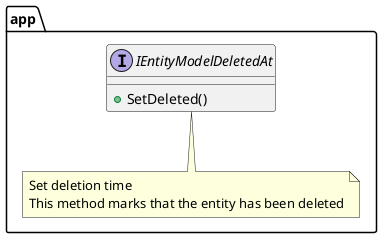 @startuml IEntityModelDeletedAt

package app {
    interface IEntityModelDeletedAt {
        +SetDeleted()
    }
    note bottom of IEntityModelDeletedAt
        Set deletion time
        This method marks that the entity has been deleted
    end note
}

@enduml
